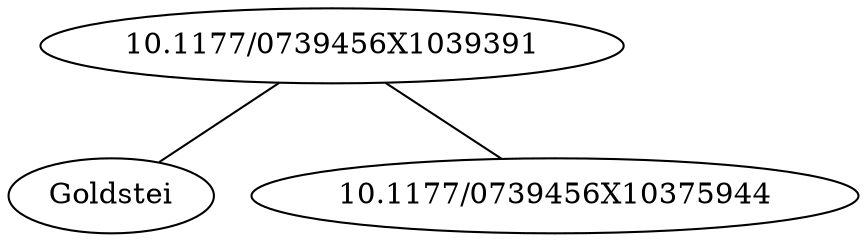 strict graph mind_map121 {
	"10.1177/0739456X1039391" -- Goldstei
	"10.1177/0739456X1039391" -- "10.1177/0739456X10375944"
}
